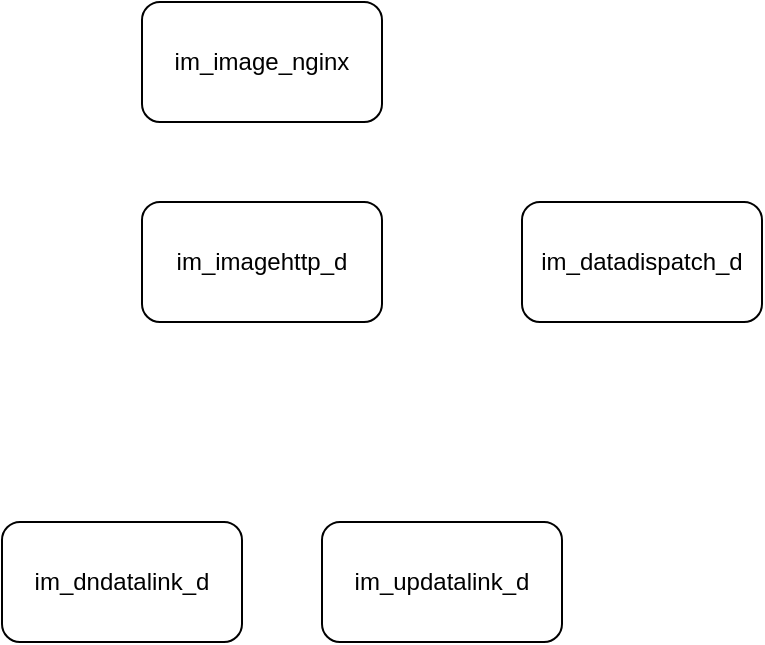 <mxfile version="20.3.3" type="github">
  <diagram id="G4VCRK8Csk8wpURVzlBt" name="第 1 页">
    <mxGraphModel dx="1766" dy="545" grid="1" gridSize="10" guides="1" tooltips="1" connect="1" arrows="1" fold="1" page="1" pageScale="1" pageWidth="827" pageHeight="1169" math="0" shadow="0">
      <root>
        <mxCell id="0" />
        <mxCell id="1" parent="0" />
        <mxCell id="lSKlVjip9Zj7Ai8yjFb1-1" value="im_image_nginx" style="rounded=1;whiteSpace=wrap;html=1;" vertex="1" parent="1">
          <mxGeometry x="210" y="60" width="120" height="60" as="geometry" />
        </mxCell>
        <mxCell id="lSKlVjip9Zj7Ai8yjFb1-2" value="im_imagehttp_d" style="rounded=1;whiteSpace=wrap;html=1;" vertex="1" parent="1">
          <mxGeometry x="210" y="160" width="120" height="60" as="geometry" />
        </mxCell>
        <mxCell id="lSKlVjip9Zj7Ai8yjFb1-3" value="im_datadispatch_d" style="rounded=1;whiteSpace=wrap;html=1;" vertex="1" parent="1">
          <mxGeometry x="400" y="160" width="120" height="60" as="geometry" />
        </mxCell>
        <mxCell id="lSKlVjip9Zj7Ai8yjFb1-4" value="im_dndatalink_d" style="rounded=1;whiteSpace=wrap;html=1;" vertex="1" parent="1">
          <mxGeometry x="140" y="320" width="120" height="60" as="geometry" />
        </mxCell>
        <mxCell id="lSKlVjip9Zj7Ai8yjFb1-5" value="im_updatalink_d" style="rounded=1;whiteSpace=wrap;html=1;" vertex="1" parent="1">
          <mxGeometry x="300" y="320" width="120" height="60" as="geometry" />
        </mxCell>
      </root>
    </mxGraphModel>
  </diagram>
</mxfile>
